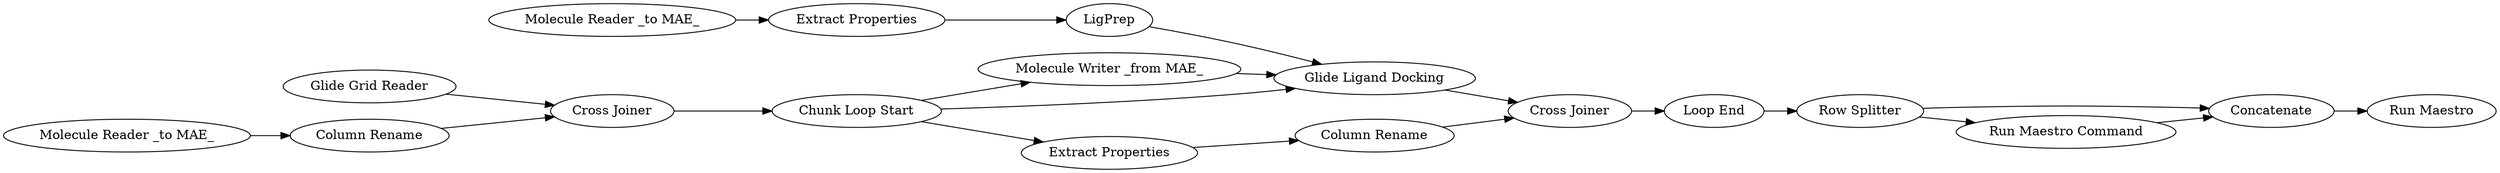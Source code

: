 digraph {
	"8396386922429408459_15427" [label="Extract Properties"]
	"8396386922429408459_377" [label="Extract Properties"]
	"8396386922429408459_9688" [label=Concatenate]
	"8396386922429408459_446" [label="Row Splitter"]
	"8396386922429408459_452" [label="Molecule Reader _to MAE_"]
	"8396386922429408459_466" [label="Glide Grid Reader"]
	"8396386922429408459_15429" [label="Column Rename"]
	"8396386922429408459_15426" [label="Cross Joiner"]
	"8396386922429408459_15422" [label="Molecule Reader _to MAE_"]
	"8396386922429408459_15425" [label="Column Rename"]
	"8396386922429408459_15428" [label="Cross Joiner"]
	"8396386922429408459_15421" [label="Loop End"]
	"8396386922429408459_159" [label="Run Maestro"]
	"8396386922429408459_9687" [label=LigPrep]
	"8396386922429408459_414" [label="Run Maestro Command"]
	"8396386922429408459_469" [label="Molecule Writer _from MAE_"]
	"8396386922429408459_15420" [label="Chunk Loop Start"]
	"8396386922429408459_473" [label="Glide Ligand Docking"]
	"8396386922429408459_15429" -> "8396386922429408459_15428"
	"8396386922429408459_15420" -> "8396386922429408459_15427"
	"8396386922429408459_452" -> "8396386922429408459_377"
	"8396386922429408459_446" -> "8396386922429408459_414"
	"8396386922429408459_9688" -> "8396386922429408459_159"
	"8396386922429408459_15420" -> "8396386922429408459_473"
	"8396386922429408459_15428" -> "8396386922429408459_15421"
	"8396386922429408459_469" -> "8396386922429408459_473"
	"8396386922429408459_414" -> "8396386922429408459_9688"
	"8396386922429408459_15427" -> "8396386922429408459_15429"
	"8396386922429408459_473" -> "8396386922429408459_15428"
	"8396386922429408459_15425" -> "8396386922429408459_15426"
	"8396386922429408459_9687" -> "8396386922429408459_473"
	"8396386922429408459_446" -> "8396386922429408459_9688"
	"8396386922429408459_377" -> "8396386922429408459_9687"
	"8396386922429408459_466" -> "8396386922429408459_15426"
	"8396386922429408459_15426" -> "8396386922429408459_15420"
	"8396386922429408459_15420" -> "8396386922429408459_469"
	"8396386922429408459_15422" -> "8396386922429408459_15425"
	"8396386922429408459_15421" -> "8396386922429408459_446"
	rankdir=LR
}
